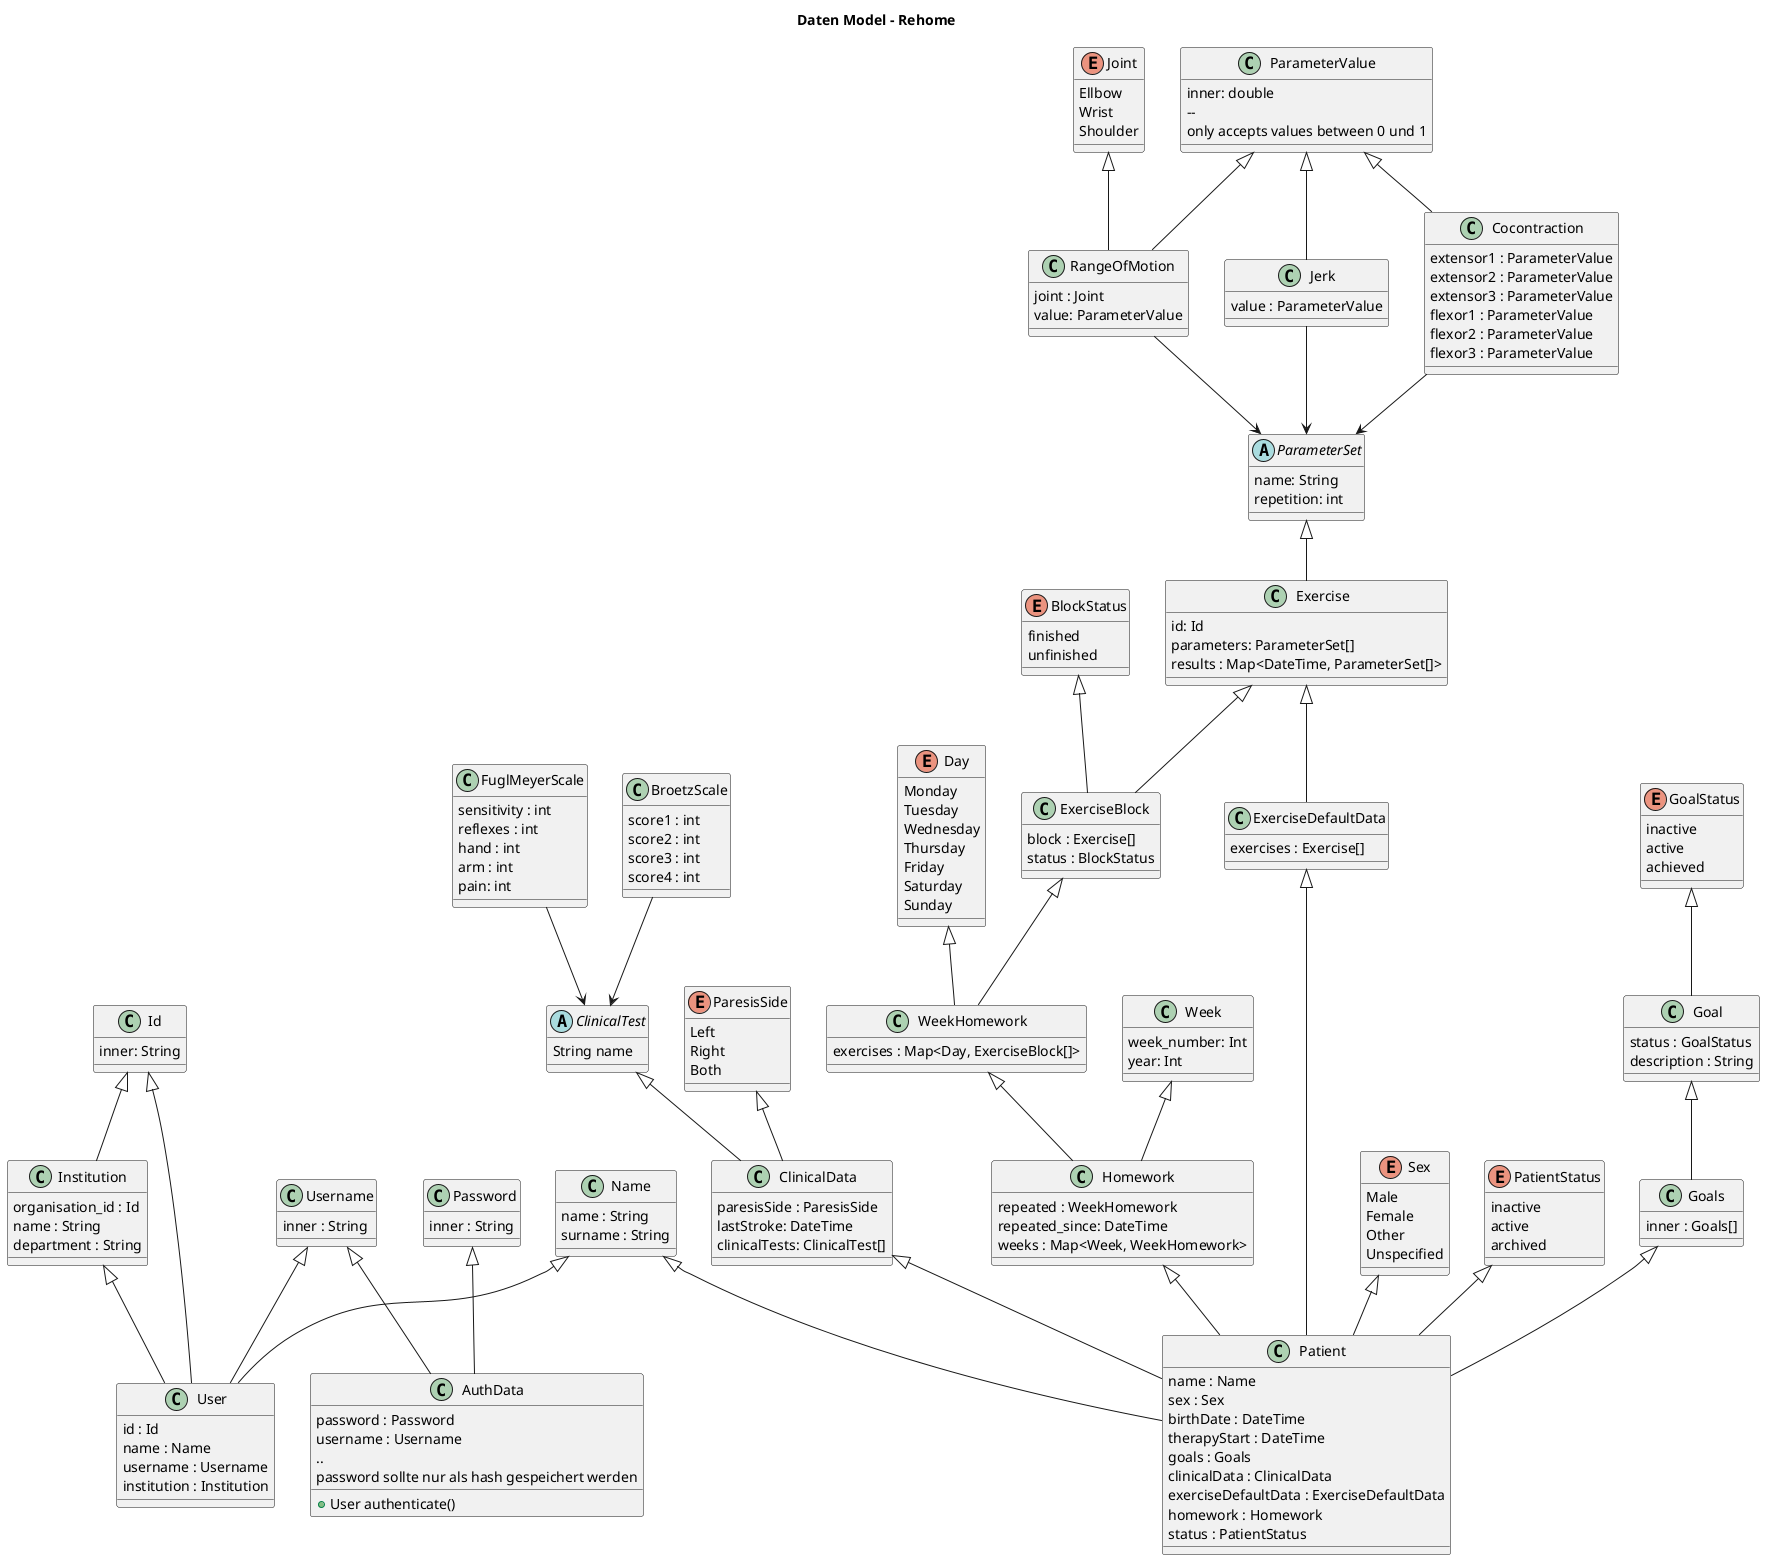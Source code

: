@startuml

title Daten Model - Rehome


class Institution {
		organisation_id : Id
		name : String
		department : String
}

Id <|-- Institution

class Password {
		inner : String
}

class Username {
		inner : String
}

class AuthData {
		password : Password  
		username : Username
		..  
		password sollte nur als hash gespeichert werden
    +User authenticate() 
}

class Name {
	name : String
	surname : String
}

class Id {
		inner: String
}

class User {
		id : Id
		name : Name
		username : Username
		institution : Institution
}

Password <|-- AuthData
Username <|-- AuthData

Id <|-- User 
Name <|-- User 
Username <|-- User 
Institution <|-- User 

enum Sex {
		Male
		Female
		Other
		Unspecified
}

enum PatientStatus {
		inactive
		active
		archived
}

class Patient {
	name : Name
	sex : Sex
	birthDate : DateTime
	therapyStart : DateTime
    goals : Goals		
	clinicalData : ClinicalData
	exerciseDefaultData : ExerciseDefaultData
	homework : Homework
	status : PatientStatus

}

class Goals{
	inner : Goals[]
}

enum GoalStatus {
		inactive
		active
		achieved
}

class Goal {
		status : GoalStatus
		description : String
}

Enum ParesisSide{
		Left
		Right
		Both
}

class ClinicalData {
	paresisSide : ParesisSide
	lastStroke: DateTime
	clinicalTests: ClinicalTest[]
}

abstract class ClinicalTest{
		String name
}

class FuglMeyerScale {
	 sensitivity : int
	 reflexes : int 
	 hand : int 
	 arm : int
	 pain: int
}

class BroetzScale {
		score1 : int
		score2 : int
		score3 : int
		score4 : int
}

enum Day {
		Monday
		Tuesday
		Wednesday
		Thursday
		Friday
		Saturday
		Sunday
}

class Week {
		week_number: Int
		year: Int
}

class Homework {
	repeated : WeekHomework
	repeated_since: DateTime
	weeks : Map<Week, WeekHomework>
}

class WeekHomework {
   exercises : Map<Day, ExerciseBlock[]>
}

Week <|-- Homework

class ExerciseDefaultData {
  exercises : Exercise[]
}

class ExerciseBlock {
	block : Exercise[]
	status : BlockStatus
}

enum BlockStatus {
	finished
	unfinished
}

BlockStatus <|-- ExerciseBlock

class Exercise {
	id: Id
	parameters: ParameterSet[]
	results : Map<DateTime, ParameterSet[]>
}

class ParameterValue {
		inner: double
		-- 
		only accepts values between 0 und 1
}

abstract class ParameterSet {
		name: String
		repetition: int
}

enum Joint {
		Ellbow
		Wrist
		Shoulder
}

class RangeOfMotion {
		joint : Joint
		value: ParameterValue
}

class Cocontraction {
		extensor1 : ParameterValue
		extensor2 : ParameterValue
		extensor3 : ParameterValue
		flexor1 : ParameterValue
		flexor2 : ParameterValue
		flexor3 : ParameterValue
}

class Jerk {
		value : ParameterValue
}



Sex <|-- Patient
Name <|-- Patient
Goals <|-- Patient
ClinicalData <|-- Patient
Homework <|-- Patient
ExerciseDefaultData <|-- Patient
PatientStatus <|-- Patient

Goal <|-- Goals
GoalStatus <|-- Goal

ClinicalTest <|-- ClinicalData
ParesisSide <|-- ClinicalData
FuglMeyerScale --> ClinicalTest
BroetzScale --> ClinicalTest

WeekHomework <|-- Homework

ExerciseBlock <|-- WeekHomework
Exercise <|-- ExerciseBlock
Day <|-- WeekHomework

Exercise <|-- ExerciseDefaultData

ParameterSet <|-- Exercise

Cocontraction --> ParameterSet
Jerk --> ParameterSet
RangeOfMotion --> ParameterSet

Joint <|-- RangeOfMotion

ParameterValue <|-- Cocontraction
ParameterValue <|-- Jerk
ParameterValue <|-- RangeOfMotion




@enduml
